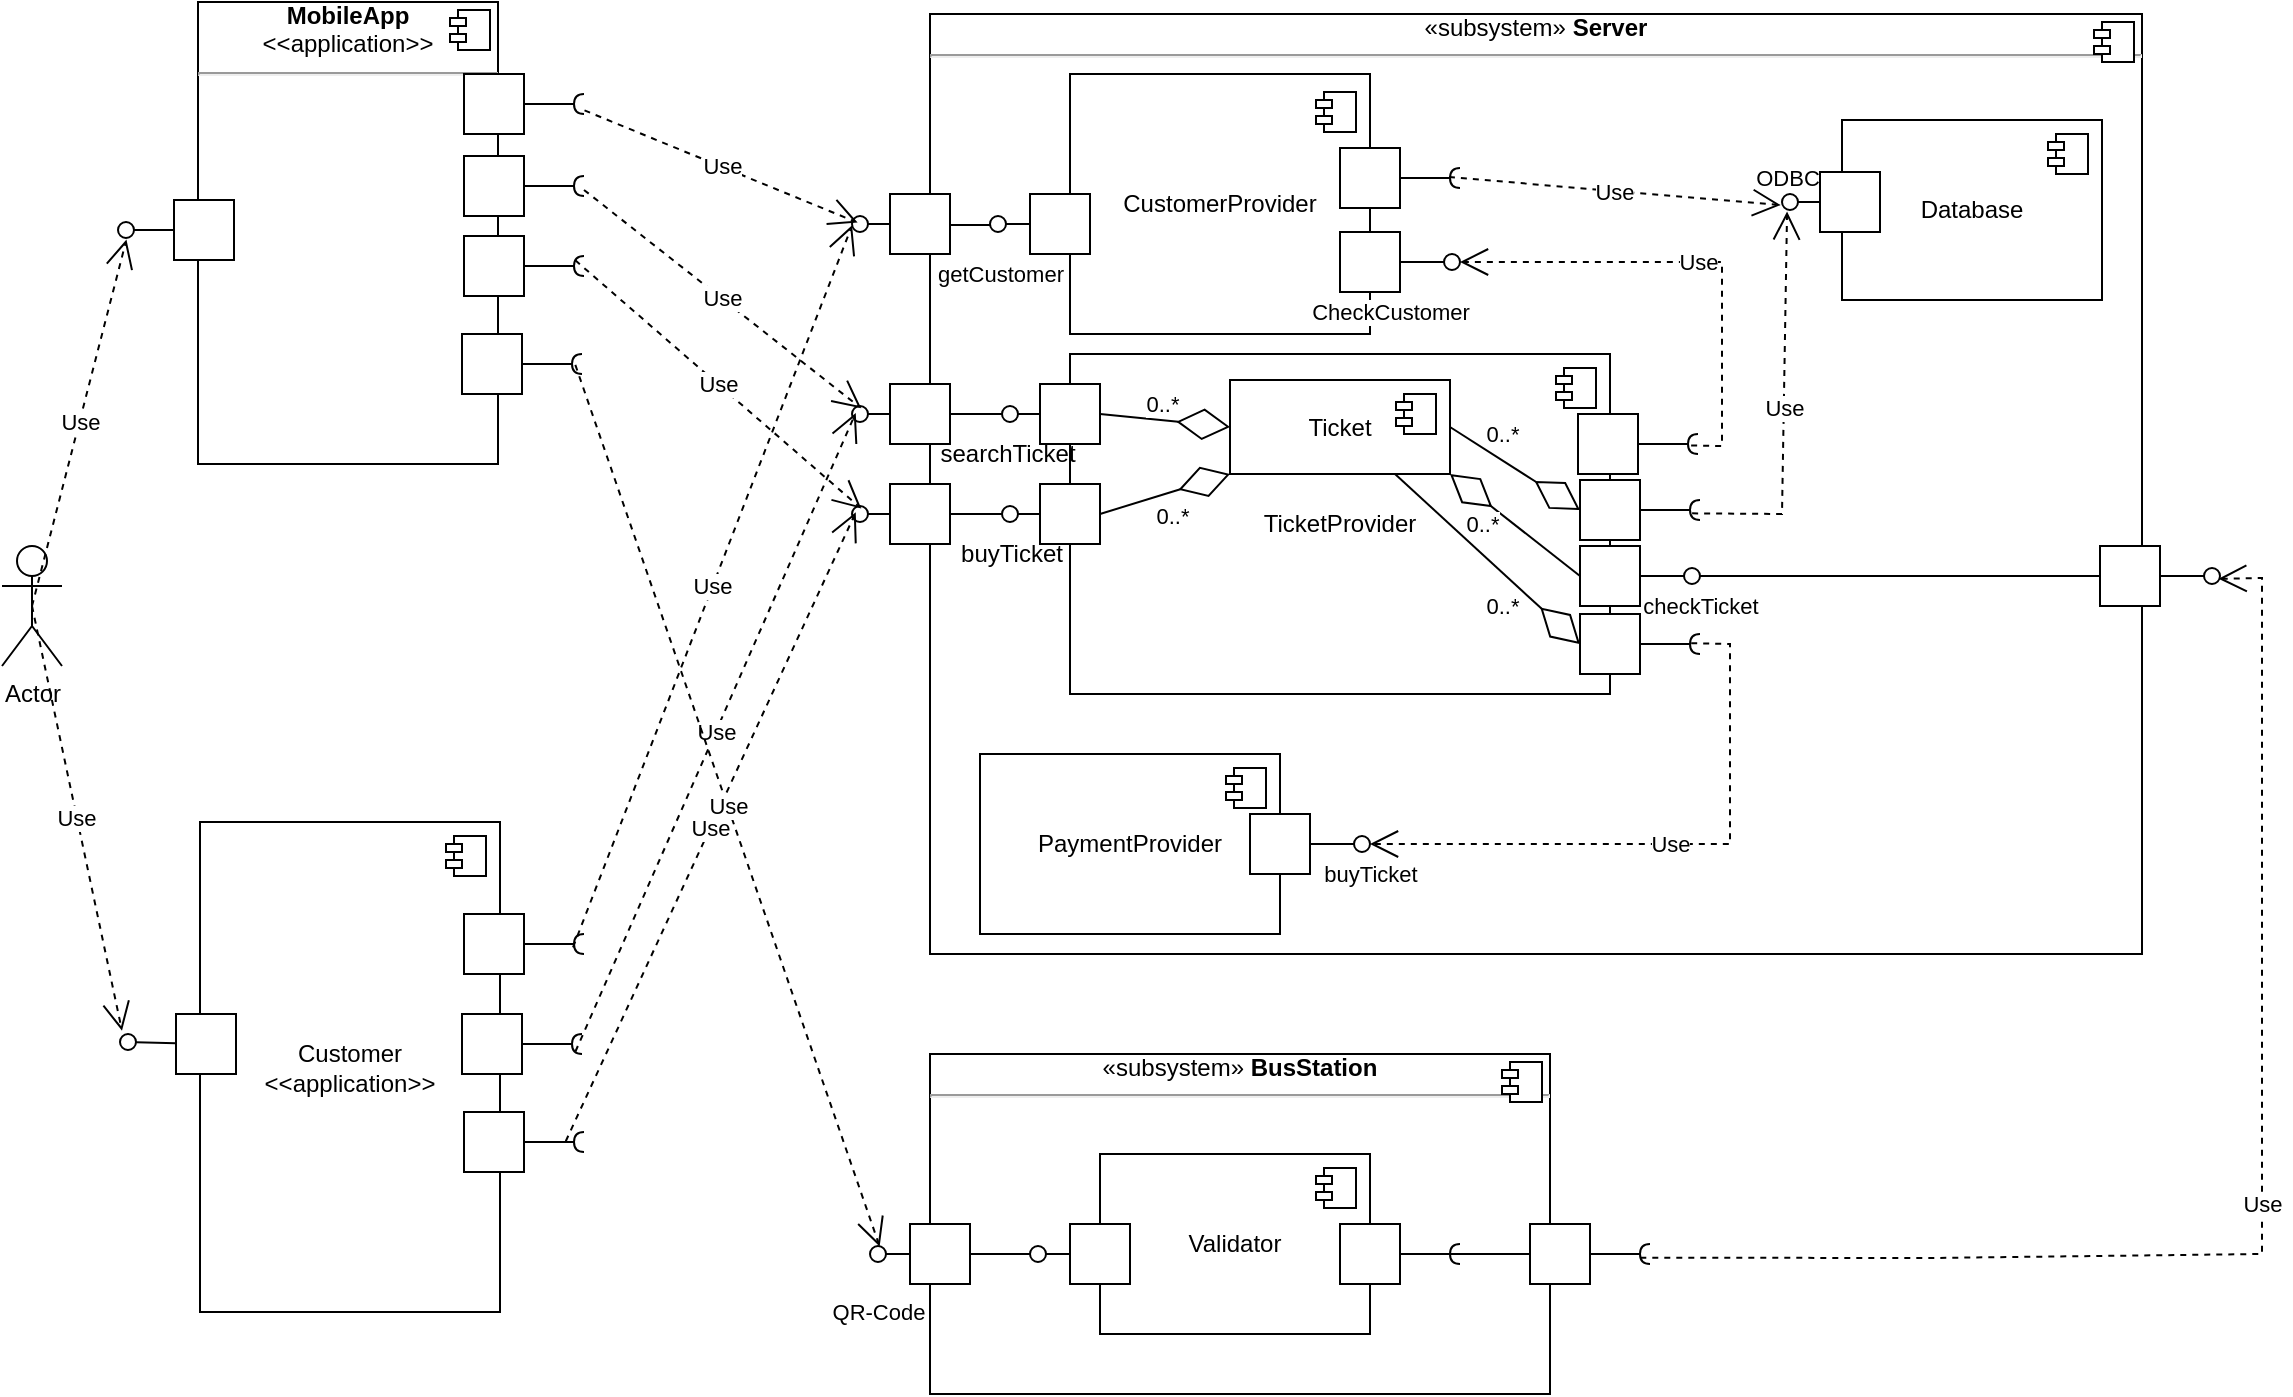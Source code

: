 <mxfile version="22.1.2" type="device">
  <diagram name="Страница — 1" id="W0GnPXuB-DNshvomtU0t">
    <mxGraphModel dx="1569" dy="775" grid="1" gridSize="10" guides="1" tooltips="1" connect="1" arrows="1" fold="1" page="1" pageScale="1" pageWidth="1169" pageHeight="1654" math="0" shadow="0">
      <root>
        <mxCell id="0" />
        <mxCell id="1" parent="0" />
        <mxCell id="O-G9n-qDXh0_fqaKKesa-18" value="&lt;div style=&quot;text-align: center;&quot;&gt;&lt;span style=&quot;background-color: initial;&quot;&gt;«subsystem»&amp;nbsp;&lt;/span&gt;&lt;b style=&quot;background-color: initial;&quot;&gt;BusStation&lt;/b&gt;&lt;/div&gt;&lt;hr style=&quot;text-align: center;&quot;&gt;&lt;p style=&quot;margin:0px;margin-left:8px;&quot;&gt;&lt;br&gt;&lt;/p&gt;" style="align=left;overflow=fill;html=1;dropTarget=0;whiteSpace=wrap;" vertex="1" parent="1">
          <mxGeometry x="484" y="570" width="310" height="170" as="geometry" />
        </mxCell>
        <mxCell id="O-G9n-qDXh0_fqaKKesa-19" value="" style="shape=component;jettyWidth=8;jettyHeight=4;" vertex="1" parent="O-G9n-qDXh0_fqaKKesa-18">
          <mxGeometry x="1" width="20" height="20" relative="1" as="geometry">
            <mxPoint x="-24" y="4" as="offset" />
          </mxGeometry>
        </mxCell>
        <mxCell id="O-G9n-qDXh0_fqaKKesa-15" value="&lt;div style=&quot;text-align: center;&quot;&gt;&lt;span style=&quot;background-color: initial;&quot;&gt;«subsystem»&amp;nbsp;&lt;/span&gt;&lt;b style=&quot;background-color: initial;&quot;&gt;Server&lt;/b&gt;&lt;/div&gt;&lt;hr style=&quot;text-align: center;&quot;&gt;&lt;p style=&quot;margin:0px;margin-left:8px;&quot;&gt;&lt;br&gt;&lt;/p&gt;" style="align=left;overflow=fill;html=1;dropTarget=0;whiteSpace=wrap;" vertex="1" parent="1">
          <mxGeometry x="484" y="50" width="606" height="470" as="geometry" />
        </mxCell>
        <mxCell id="O-G9n-qDXh0_fqaKKesa-16" value="" style="shape=component;jettyWidth=8;jettyHeight=4;" vertex="1" parent="O-G9n-qDXh0_fqaKKesa-15">
          <mxGeometry x="1" width="20" height="20" relative="1" as="geometry">
            <mxPoint x="-24" y="4" as="offset" />
          </mxGeometry>
        </mxCell>
        <mxCell id="O-G9n-qDXh0_fqaKKesa-20" value="&lt;div style=&quot;text-align: center;&quot;&gt;&lt;b style=&quot;background-color: initial;&quot;&gt;MobileApp&lt;/b&gt;&lt;br&gt;&lt;/div&gt;&lt;div style=&quot;text-align: center;&quot;&gt;&amp;lt;&amp;lt;application&amp;gt;&amp;gt;&lt;span style=&quot;background-color: initial;&quot;&gt;&lt;b&gt;&lt;br&gt;&lt;/b&gt;&lt;/span&gt;&lt;/div&gt;&lt;hr style=&quot;text-align: center;&quot;&gt;&lt;p style=&quot;margin:0px;margin-left:8px;&quot;&gt;&lt;br&gt;&lt;/p&gt;" style="align=left;overflow=fill;html=1;dropTarget=0;whiteSpace=wrap;" vertex="1" parent="1">
          <mxGeometry x="118" y="44" width="150" height="231" as="geometry" />
        </mxCell>
        <mxCell id="O-G9n-qDXh0_fqaKKesa-21" value="" style="shape=component;jettyWidth=8;jettyHeight=4;" vertex="1" parent="O-G9n-qDXh0_fqaKKesa-20">
          <mxGeometry x="1" width="20" height="20" relative="1" as="geometry">
            <mxPoint x="-24" y="4" as="offset" />
          </mxGeometry>
        </mxCell>
        <mxCell id="O-G9n-qDXh0_fqaKKesa-25" value="PaymentProvider" style="html=1;dropTarget=0;whiteSpace=wrap;" vertex="1" parent="1">
          <mxGeometry x="509" y="420" width="150" height="90" as="geometry" />
        </mxCell>
        <mxCell id="O-G9n-qDXh0_fqaKKesa-26" value="" style="shape=module;jettyWidth=8;jettyHeight=4;" vertex="1" parent="O-G9n-qDXh0_fqaKKesa-25">
          <mxGeometry x="1" width="20" height="20" relative="1" as="geometry">
            <mxPoint x="-27" y="7" as="offset" />
          </mxGeometry>
        </mxCell>
        <mxCell id="O-G9n-qDXh0_fqaKKesa-32" value="" style="ellipse;whiteSpace=wrap;html=1;align=center;aspect=fixed;fillColor=none;strokeColor=none;resizable=0;perimeter=centerPerimeter;rotatable=0;allowArrows=0;points=[];outlineConnect=1;" vertex="1" parent="1">
          <mxGeometry x="600" y="270" width="10" height="10" as="geometry" />
        </mxCell>
        <mxCell id="O-G9n-qDXh0_fqaKKesa-35" value="" style="ellipse;whiteSpace=wrap;html=1;align=center;aspect=fixed;fillColor=none;strokeColor=none;resizable=0;perimeter=centerPerimeter;rotatable=0;allowArrows=0;points=[];outlineConnect=1;" vertex="1" parent="1">
          <mxGeometry x="694" y="454" width="10" height="10" as="geometry" />
        </mxCell>
        <mxCell id="O-G9n-qDXh0_fqaKKesa-37" value="" style="ellipse;whiteSpace=wrap;html=1;align=center;aspect=fixed;fillColor=none;strokeColor=none;resizable=0;perimeter=centerPerimeter;rotatable=0;allowArrows=0;points=[];outlineConnect=1;" vertex="1" parent="1">
          <mxGeometry x="689" y="454" width="10" height="10" as="geometry" />
        </mxCell>
        <mxCell id="O-G9n-qDXh0_fqaKKesa-39" value="TicketProvider" style="html=1;dropTarget=0;whiteSpace=wrap;" vertex="1" parent="1">
          <mxGeometry x="554" y="220" width="270" height="170" as="geometry" />
        </mxCell>
        <mxCell id="O-G9n-qDXh0_fqaKKesa-40" value="" style="shape=module;jettyWidth=8;jettyHeight=4;" vertex="1" parent="O-G9n-qDXh0_fqaKKesa-39">
          <mxGeometry x="1" width="20" height="20" relative="1" as="geometry">
            <mxPoint x="-27" y="7" as="offset" />
          </mxGeometry>
        </mxCell>
        <mxCell id="O-G9n-qDXh0_fqaKKesa-55" value="CustomerProvider" style="html=1;dropTarget=0;whiteSpace=wrap;" vertex="1" parent="1">
          <mxGeometry x="554" y="80" width="150" height="130" as="geometry" />
        </mxCell>
        <mxCell id="O-G9n-qDXh0_fqaKKesa-56" value="" style="shape=module;jettyWidth=8;jettyHeight=4;" vertex="1" parent="O-G9n-qDXh0_fqaKKesa-55">
          <mxGeometry x="1" width="20" height="20" relative="1" as="geometry">
            <mxPoint x="-27" y="9" as="offset" />
          </mxGeometry>
        </mxCell>
        <mxCell id="O-G9n-qDXh0_fqaKKesa-57" style="edgeStyle=orthogonalEdgeStyle;rounded=0;orthogonalLoop=1;jettySize=auto;html=1;exitX=0.5;exitY=1;exitDx=0;exitDy=0;" edge="1" parent="1" source="O-G9n-qDXh0_fqaKKesa-25" target="O-G9n-qDXh0_fqaKKesa-25">
          <mxGeometry relative="1" as="geometry" />
        </mxCell>
        <mxCell id="O-G9n-qDXh0_fqaKKesa-67" value="" style="html=1;rounded=0;" vertex="1" parent="1">
          <mxGeometry x="644" y="450" width="30" height="30" as="geometry" />
        </mxCell>
        <mxCell id="O-G9n-qDXh0_fqaKKesa-68" value="" style="endArrow=none;html=1;rounded=0;align=center;verticalAlign=top;endFill=0;labelBackgroundColor=none;endSize=2;" edge="1" source="O-G9n-qDXh0_fqaKKesa-67" target="O-G9n-qDXh0_fqaKKesa-69" parent="1">
          <mxGeometry relative="1" as="geometry" />
        </mxCell>
        <mxCell id="O-G9n-qDXh0_fqaKKesa-74" value="buyTicket" style="edgeLabel;html=1;align=center;verticalAlign=middle;resizable=0;points=[];" vertex="1" connectable="0" parent="O-G9n-qDXh0_fqaKKesa-68">
          <mxGeometry x="0.061" y="4" relative="1" as="geometry">
            <mxPoint x="18" y="19" as="offset" />
          </mxGeometry>
        </mxCell>
        <mxCell id="O-G9n-qDXh0_fqaKKesa-69" value="" style="ellipse;html=1;fontSize=11;align=center;fillColor=none;points=[];aspect=fixed;resizable=0;verticalAlign=bottom;labelPosition=center;verticalLabelPosition=top;flipH=1;" vertex="1" parent="1">
          <mxGeometry x="696" y="461" width="8" height="8" as="geometry" />
        </mxCell>
        <mxCell id="O-G9n-qDXh0_fqaKKesa-82" value="Use" style="endArrow=open;endSize=12;dashed=1;html=1;rounded=0;exitX=0.881;exitY=0.463;exitDx=0;exitDy=0;exitPerimeter=0;" edge="1" parent="1" source="O-G9n-qDXh0_fqaKKesa-85" target="O-G9n-qDXh0_fqaKKesa-69">
          <mxGeometry width="160" relative="1" as="geometry">
            <mxPoint x="697.74" y="284.26" as="sourcePoint" />
            <mxPoint x="724" y="470" as="targetPoint" />
            <Array as="points">
              <mxPoint x="884" y="365" />
              <mxPoint x="884" y="465" />
              <mxPoint x="764" y="465" />
            </Array>
          </mxGeometry>
        </mxCell>
        <mxCell id="O-G9n-qDXh0_fqaKKesa-83" value="" style="html=1;rounded=0;" vertex="1" parent="1">
          <mxGeometry x="809" y="350" width="30" height="30" as="geometry" />
        </mxCell>
        <mxCell id="O-G9n-qDXh0_fqaKKesa-84" value="" style="endArrow=none;html=1;rounded=0;align=center;verticalAlign=top;endFill=0;labelBackgroundColor=none;endSize=2;" edge="1" source="O-G9n-qDXh0_fqaKKesa-83" target="O-G9n-qDXh0_fqaKKesa-85" parent="1">
          <mxGeometry relative="1" as="geometry" />
        </mxCell>
        <mxCell id="O-G9n-qDXh0_fqaKKesa-85" value="" style="shape=requiredInterface;html=1;fontSize=11;align=center;fillColor=none;points=[];aspect=fixed;resizable=0;verticalAlign=bottom;labelPosition=center;verticalLabelPosition=top;flipH=1;" vertex="1" parent="1">
          <mxGeometry x="864" y="360" width="5" height="10" as="geometry" />
        </mxCell>
        <mxCell id="O-G9n-qDXh0_fqaKKesa-86" value="" style="html=1;rounded=0;" vertex="1" parent="1">
          <mxGeometry x="809" y="316" width="30" height="30" as="geometry" />
        </mxCell>
        <mxCell id="O-G9n-qDXh0_fqaKKesa-87" value="" style="endArrow=none;html=1;rounded=0;align=center;verticalAlign=top;endFill=0;labelBackgroundColor=none;endSize=2;" edge="1" source="O-G9n-qDXh0_fqaKKesa-86" target="O-G9n-qDXh0_fqaKKesa-88" parent="1">
          <mxGeometry relative="1" as="geometry" />
        </mxCell>
        <mxCell id="O-G9n-qDXh0_fqaKKesa-99" value="checkTicket" style="edgeLabel;html=1;align=center;verticalAlign=middle;resizable=0;points=[];" vertex="1" connectable="0" parent="O-G9n-qDXh0_fqaKKesa-87">
          <mxGeometry x="-0.374" y="-5" relative="1" as="geometry">
            <mxPoint x="23" y="10" as="offset" />
          </mxGeometry>
        </mxCell>
        <mxCell id="O-G9n-qDXh0_fqaKKesa-98" style="edgeStyle=orthogonalEdgeStyle;rounded=0;orthogonalLoop=1;jettySize=auto;html=1;entryX=0;entryY=0.5;entryDx=0;entryDy=0;endArrow=none;endFill=0;" edge="1" parent="1" source="O-G9n-qDXh0_fqaKKesa-88" target="O-G9n-qDXh0_fqaKKesa-95">
          <mxGeometry relative="1" as="geometry" />
        </mxCell>
        <mxCell id="O-G9n-qDXh0_fqaKKesa-88" value="" style="ellipse;html=1;fontSize=11;align=center;fillColor=none;points=[];aspect=fixed;resizable=0;verticalAlign=bottom;labelPosition=center;verticalLabelPosition=top;flipH=1;" vertex="1" parent="1">
          <mxGeometry x="861" y="327" width="8" height="8" as="geometry" />
        </mxCell>
        <mxCell id="O-G9n-qDXh0_fqaKKesa-95" value="" style="html=1;rounded=0;" vertex="1" parent="1">
          <mxGeometry x="1069" y="316" width="30" height="30" as="geometry" />
        </mxCell>
        <mxCell id="O-G9n-qDXh0_fqaKKesa-96" value="" style="endArrow=none;html=1;rounded=0;align=center;verticalAlign=top;endFill=0;labelBackgroundColor=none;endSize=2;" edge="1" source="O-G9n-qDXh0_fqaKKesa-95" target="O-G9n-qDXh0_fqaKKesa-97" parent="1">
          <mxGeometry relative="1" as="geometry" />
        </mxCell>
        <mxCell id="O-G9n-qDXh0_fqaKKesa-97" value="" style="ellipse;html=1;fontSize=11;align=center;fillColor=none;points=[];aspect=fixed;resizable=0;verticalAlign=bottom;labelPosition=center;verticalLabelPosition=top;flipH=1;" vertex="1" parent="1">
          <mxGeometry x="1121" y="327" width="8" height="8" as="geometry" />
        </mxCell>
        <mxCell id="O-G9n-qDXh0_fqaKKesa-102" value="Validator" style="html=1;dropTarget=0;whiteSpace=wrap;" vertex="1" parent="1">
          <mxGeometry x="569" y="620" width="135" height="90" as="geometry" />
        </mxCell>
        <mxCell id="O-G9n-qDXh0_fqaKKesa-103" value="" style="shape=module;jettyWidth=8;jettyHeight=4;" vertex="1" parent="O-G9n-qDXh0_fqaKKesa-102">
          <mxGeometry x="1" width="20" height="20" relative="1" as="geometry">
            <mxPoint x="-27" y="7" as="offset" />
          </mxGeometry>
        </mxCell>
        <mxCell id="O-G9n-qDXh0_fqaKKesa-104" value="" style="html=1;rounded=0;" vertex="1" parent="1">
          <mxGeometry x="474" y="655" width="30" height="30" as="geometry" />
        </mxCell>
        <mxCell id="O-G9n-qDXh0_fqaKKesa-105" value="" style="endArrow=none;html=1;rounded=0;align=center;verticalAlign=top;endFill=0;labelBackgroundColor=none;endSize=2;exitX=0;exitY=0.5;exitDx=0;exitDy=0;" edge="1" source="O-G9n-qDXh0_fqaKKesa-104" target="O-G9n-qDXh0_fqaKKesa-106" parent="1">
          <mxGeometry relative="1" as="geometry">
            <mxPoint x="414" y="670" as="sourcePoint" />
            <Array as="points" />
          </mxGeometry>
        </mxCell>
        <mxCell id="O-G9n-qDXh0_fqaKKesa-256" value="QR-Code" style="edgeLabel;html=1;align=center;verticalAlign=middle;resizable=0;points=[];" vertex="1" connectable="0" parent="O-G9n-qDXh0_fqaKKesa-105">
          <mxGeometry x="0.152" y="1" relative="1" as="geometry">
            <mxPoint x="-9" y="28" as="offset" />
          </mxGeometry>
        </mxCell>
        <mxCell id="O-G9n-qDXh0_fqaKKesa-106" value="" style="ellipse;html=1;fontSize=11;align=center;fillColor=none;points=[];aspect=fixed;resizable=0;verticalAlign=bottom;labelPosition=center;verticalLabelPosition=top;flipH=1;" vertex="1" parent="1">
          <mxGeometry x="454" y="666" width="8" height="8" as="geometry" />
        </mxCell>
        <mxCell id="O-G9n-qDXh0_fqaKKesa-110" value="" style="html=1;rounded=0;" vertex="1" parent="1">
          <mxGeometry x="554" y="655" width="30" height="30" as="geometry" />
        </mxCell>
        <mxCell id="O-G9n-qDXh0_fqaKKesa-111" value="" style="endArrow=none;html=1;rounded=0;align=center;verticalAlign=top;endFill=0;labelBackgroundColor=none;endSize=2;exitX=0;exitY=0.5;exitDx=0;exitDy=0;" edge="1" source="O-G9n-qDXh0_fqaKKesa-110" target="O-G9n-qDXh0_fqaKKesa-112" parent="1">
          <mxGeometry relative="1" as="geometry">
            <mxPoint x="564" y="670" as="sourcePoint" />
          </mxGeometry>
        </mxCell>
        <mxCell id="O-G9n-qDXh0_fqaKKesa-113" style="edgeStyle=orthogonalEdgeStyle;rounded=0;orthogonalLoop=1;jettySize=auto;html=1;endArrow=none;endFill=0;" edge="1" parent="1" source="O-G9n-qDXh0_fqaKKesa-112" target="O-G9n-qDXh0_fqaKKesa-104">
          <mxGeometry relative="1" as="geometry" />
        </mxCell>
        <mxCell id="O-G9n-qDXh0_fqaKKesa-112" value="" style="ellipse;html=1;fontSize=11;align=center;fillColor=none;points=[];aspect=fixed;resizable=0;verticalAlign=bottom;labelPosition=center;verticalLabelPosition=top;flipH=1;" vertex="1" parent="1">
          <mxGeometry x="534" y="666" width="8" height="8" as="geometry" />
        </mxCell>
        <mxCell id="O-G9n-qDXh0_fqaKKesa-114" value="" style="html=1;rounded=0;" vertex="1" parent="1">
          <mxGeometry x="689" y="655" width="30" height="30" as="geometry" />
        </mxCell>
        <mxCell id="O-G9n-qDXh0_fqaKKesa-115" value="" style="endArrow=none;html=1;rounded=0;align=center;verticalAlign=top;endFill=0;labelBackgroundColor=none;endSize=2;" edge="1" source="O-G9n-qDXh0_fqaKKesa-114" target="O-G9n-qDXh0_fqaKKesa-116" parent="1">
          <mxGeometry relative="1" as="geometry" />
        </mxCell>
        <mxCell id="O-G9n-qDXh0_fqaKKesa-116" value="" style="shape=requiredInterface;html=1;fontSize=11;align=center;fillColor=none;points=[];aspect=fixed;resizable=0;verticalAlign=bottom;labelPosition=center;verticalLabelPosition=top;flipH=1;" vertex="1" parent="1">
          <mxGeometry x="744" y="665" width="5" height="10" as="geometry" />
        </mxCell>
        <mxCell id="O-G9n-qDXh0_fqaKKesa-117" value="" style="html=1;rounded=0;" vertex="1" parent="1">
          <mxGeometry x="784" y="655" width="30" height="30" as="geometry" />
        </mxCell>
        <mxCell id="O-G9n-qDXh0_fqaKKesa-118" value="" style="endArrow=none;html=1;rounded=0;align=center;verticalAlign=top;endFill=0;labelBackgroundColor=none;endSize=2;" edge="1" source="O-G9n-qDXh0_fqaKKesa-117" target="O-G9n-qDXh0_fqaKKesa-119" parent="1">
          <mxGeometry relative="1" as="geometry" />
        </mxCell>
        <mxCell id="O-G9n-qDXh0_fqaKKesa-119" value="" style="shape=requiredInterface;html=1;fontSize=11;align=center;fillColor=none;points=[];aspect=fixed;resizable=0;verticalAlign=bottom;labelPosition=center;verticalLabelPosition=top;flipH=1;" vertex="1" parent="1">
          <mxGeometry x="839" y="665" width="5" height="10" as="geometry" />
        </mxCell>
        <mxCell id="O-G9n-qDXh0_fqaKKesa-121" value="Use" style="endArrow=open;endSize=12;dashed=1;html=1;rounded=0;exitX=0.97;exitY=0.685;exitDx=0;exitDy=0;exitPerimeter=0;entryX=0.097;entryY=0.676;entryDx=0;entryDy=0;entryPerimeter=0;" edge="1" parent="1" source="O-G9n-qDXh0_fqaKKesa-119" target="O-G9n-qDXh0_fqaKKesa-97">
          <mxGeometry width="160" relative="1" as="geometry">
            <mxPoint x="824" y="590" as="sourcePoint" />
            <mxPoint x="984" y="590" as="targetPoint" />
            <Array as="points">
              <mxPoint x="984" y="672" />
              <mxPoint x="1150" y="670" />
              <mxPoint x="1150" y="530" />
              <mxPoint x="1150" y="332" />
            </Array>
          </mxGeometry>
        </mxCell>
        <mxCell id="O-G9n-qDXh0_fqaKKesa-122" style="edgeStyle=orthogonalEdgeStyle;rounded=0;orthogonalLoop=1;jettySize=auto;html=1;entryX=1;entryY=0.5;entryDx=0;entryDy=0;endArrow=none;endFill=0;" edge="1" parent="1" source="O-G9n-qDXh0_fqaKKesa-117" target="O-G9n-qDXh0_fqaKKesa-114">
          <mxGeometry relative="1" as="geometry" />
        </mxCell>
        <mxCell id="O-G9n-qDXh0_fqaKKesa-123" value="" style="html=1;rounded=0;" vertex="1" parent="1">
          <mxGeometry x="464" y="140" width="30" height="30" as="geometry" />
        </mxCell>
        <mxCell id="O-G9n-qDXh0_fqaKKesa-124" value="" style="endArrow=none;html=1;rounded=0;align=center;verticalAlign=top;endFill=0;labelBackgroundColor=none;endSize=2;exitX=0;exitY=0.5;exitDx=0;exitDy=0;" edge="1" source="O-G9n-qDXh0_fqaKKesa-139" target="O-G9n-qDXh0_fqaKKesa-125" parent="1">
          <mxGeometry relative="1" as="geometry">
            <mxPoint x="474" y="155" as="sourcePoint" />
          </mxGeometry>
        </mxCell>
        <mxCell id="O-G9n-qDXh0_fqaKKesa-125" value="" style="ellipse;html=1;fontSize=11;align=center;fillColor=none;points=[];aspect=fixed;resizable=0;verticalAlign=bottom;labelPosition=center;verticalLabelPosition=top;flipH=1;" vertex="1" parent="1">
          <mxGeometry x="445" y="151" width="8" height="8" as="geometry" />
        </mxCell>
        <mxCell id="O-G9n-qDXh0_fqaKKesa-129" style="edgeStyle=orthogonalEdgeStyle;rounded=0;orthogonalLoop=1;jettySize=auto;html=1;entryX=1;entryY=0.5;entryDx=0;entryDy=0;endArrow=none;endFill=0;exitX=0.979;exitY=0.56;exitDx=0;exitDy=0;exitPerimeter=0;" edge="1" parent="1" source="O-G9n-qDXh0_fqaKKesa-132" target="O-G9n-qDXh0_fqaKKesa-123">
          <mxGeometry relative="1" as="geometry">
            <mxPoint x="564" y="155" as="sourcePoint" />
          </mxGeometry>
        </mxCell>
        <mxCell id="O-G9n-qDXh0_fqaKKesa-130" value="" style="html=1;rounded=0;" vertex="1" parent="1">
          <mxGeometry x="534" y="140" width="30" height="30" as="geometry" />
        </mxCell>
        <mxCell id="O-G9n-qDXh0_fqaKKesa-131" value="" style="endArrow=none;html=1;rounded=0;align=center;verticalAlign=top;endFill=0;labelBackgroundColor=none;endSize=2;exitX=0;exitY=0.5;exitDx=0;exitDy=0;" edge="1" source="O-G9n-qDXh0_fqaKKesa-130" target="O-G9n-qDXh0_fqaKKesa-132" parent="1">
          <mxGeometry relative="1" as="geometry">
            <mxPoint x="544" y="155" as="sourcePoint" />
          </mxGeometry>
        </mxCell>
        <mxCell id="O-G9n-qDXh0_fqaKKesa-133" value="getCustomer" style="edgeLabel;html=1;align=center;verticalAlign=middle;resizable=0;points=[];" vertex="1" connectable="0" parent="O-G9n-qDXh0_fqaKKesa-131">
          <mxGeometry x="0.443" y="-1" relative="1" as="geometry">
            <mxPoint x="-7" y="26" as="offset" />
          </mxGeometry>
        </mxCell>
        <mxCell id="O-G9n-qDXh0_fqaKKesa-132" value="" style="ellipse;html=1;fontSize=11;align=center;fillColor=none;points=[];aspect=fixed;resizable=0;verticalAlign=bottom;labelPosition=center;verticalLabelPosition=top;flipH=1;" vertex="1" parent="1">
          <mxGeometry x="514" y="151" width="8" height="8" as="geometry" />
        </mxCell>
        <mxCell id="O-G9n-qDXh0_fqaKKesa-140" value="" style="endArrow=none;html=1;rounded=0;align=center;verticalAlign=top;endFill=0;labelBackgroundColor=none;endSize=2;exitX=0;exitY=0.5;exitDx=0;exitDy=0;" edge="1" parent="1" source="O-G9n-qDXh0_fqaKKesa-123" target="O-G9n-qDXh0_fqaKKesa-139">
          <mxGeometry relative="1" as="geometry">
            <mxPoint x="464" y="155" as="sourcePoint" />
            <mxPoint x="452" y="155" as="targetPoint" />
          </mxGeometry>
        </mxCell>
        <mxCell id="O-G9n-qDXh0_fqaKKesa-139" value="" style="ellipse;whiteSpace=wrap;html=1;align=center;aspect=fixed;fillColor=none;strokeColor=none;resizable=0;perimeter=centerPerimeter;rotatable=0;allowArrows=0;points=[];outlineConnect=1;" vertex="1" parent="1">
          <mxGeometry x="453" y="150" width="10" height="10" as="geometry" />
        </mxCell>
        <mxCell id="O-G9n-qDXh0_fqaKKesa-142" value="" style="html=1;rounded=0;" vertex="1" parent="1">
          <mxGeometry x="464" y="285" width="30" height="30" as="geometry" />
        </mxCell>
        <mxCell id="O-G9n-qDXh0_fqaKKesa-143" value="" style="endArrow=none;html=1;rounded=0;align=center;verticalAlign=top;endFill=0;labelBackgroundColor=none;endSize=2;exitX=0;exitY=0.5;exitDx=0;exitDy=0;" edge="1" source="O-G9n-qDXh0_fqaKKesa-146" target="O-G9n-qDXh0_fqaKKesa-144" parent="1">
          <mxGeometry relative="1" as="geometry">
            <mxPoint x="474" y="300" as="sourcePoint" />
          </mxGeometry>
        </mxCell>
        <mxCell id="O-G9n-qDXh0_fqaKKesa-144" value="" style="ellipse;html=1;fontSize=11;align=center;fillColor=none;points=[];aspect=fixed;resizable=0;verticalAlign=bottom;labelPosition=center;verticalLabelPosition=top;flipH=1;" vertex="1" parent="1">
          <mxGeometry x="445" y="296" width="8" height="8" as="geometry" />
        </mxCell>
        <mxCell id="O-G9n-qDXh0_fqaKKesa-145" value="" style="endArrow=none;html=1;rounded=0;align=center;verticalAlign=top;endFill=0;labelBackgroundColor=none;endSize=2;exitX=0;exitY=0.5;exitDx=0;exitDy=0;" edge="1" source="O-G9n-qDXh0_fqaKKesa-142" target="O-G9n-qDXh0_fqaKKesa-146" parent="1">
          <mxGeometry relative="1" as="geometry">
            <mxPoint x="464" y="300" as="sourcePoint" />
            <mxPoint x="452" y="300" as="targetPoint" />
          </mxGeometry>
        </mxCell>
        <mxCell id="O-G9n-qDXh0_fqaKKesa-146" value="" style="ellipse;whiteSpace=wrap;html=1;align=center;aspect=fixed;fillColor=none;strokeColor=none;resizable=0;perimeter=centerPerimeter;rotatable=0;allowArrows=0;points=[];outlineConnect=1;" vertex="1" parent="1">
          <mxGeometry x="453" y="295" width="10" height="10" as="geometry" />
        </mxCell>
        <mxCell id="O-G9n-qDXh0_fqaKKesa-147" value="" style="ellipse;whiteSpace=wrap;html=1;align=center;aspect=fixed;fillColor=none;strokeColor=none;resizable=0;perimeter=centerPerimeter;rotatable=0;allowArrows=0;points=[];outlineConnect=1;" vertex="1" parent="1">
          <mxGeometry x="600" y="220" width="10" height="10" as="geometry" />
        </mxCell>
        <mxCell id="O-G9n-qDXh0_fqaKKesa-148" value="" style="html=1;rounded=0;" vertex="1" parent="1">
          <mxGeometry x="464" y="235" width="30" height="30" as="geometry" />
        </mxCell>
        <mxCell id="O-G9n-qDXh0_fqaKKesa-149" value="" style="endArrow=none;html=1;rounded=0;align=center;verticalAlign=top;endFill=0;labelBackgroundColor=none;endSize=2;exitX=0;exitY=0.5;exitDx=0;exitDy=0;" edge="1" source="O-G9n-qDXh0_fqaKKesa-152" target="O-G9n-qDXh0_fqaKKesa-150" parent="1">
          <mxGeometry relative="1" as="geometry">
            <mxPoint x="474" y="250" as="sourcePoint" />
          </mxGeometry>
        </mxCell>
        <mxCell id="O-G9n-qDXh0_fqaKKesa-150" value="" style="ellipse;html=1;fontSize=11;align=center;fillColor=none;points=[];aspect=fixed;resizable=0;verticalAlign=bottom;labelPosition=center;verticalLabelPosition=top;flipH=1;" vertex="1" parent="1">
          <mxGeometry x="445" y="246" width="8" height="8" as="geometry" />
        </mxCell>
        <mxCell id="O-G9n-qDXh0_fqaKKesa-151" value="" style="endArrow=none;html=1;rounded=0;align=center;verticalAlign=top;endFill=0;labelBackgroundColor=none;endSize=2;exitX=0;exitY=0.5;exitDx=0;exitDy=0;" edge="1" source="O-G9n-qDXh0_fqaKKesa-148" target="O-G9n-qDXh0_fqaKKesa-152" parent="1">
          <mxGeometry relative="1" as="geometry">
            <mxPoint x="464" y="250" as="sourcePoint" />
            <mxPoint x="452" y="250" as="targetPoint" />
          </mxGeometry>
        </mxCell>
        <mxCell id="O-G9n-qDXh0_fqaKKesa-152" value="" style="ellipse;whiteSpace=wrap;html=1;align=center;aspect=fixed;fillColor=none;strokeColor=none;resizable=0;perimeter=centerPerimeter;rotatable=0;allowArrows=0;points=[];outlineConnect=1;" vertex="1" parent="1">
          <mxGeometry x="453" y="245" width="10" height="10" as="geometry" />
        </mxCell>
        <mxCell id="O-G9n-qDXh0_fqaKKesa-155" value="" style="html=1;rounded=0;" vertex="1" parent="1">
          <mxGeometry x="539" y="285" width="30" height="30" as="geometry" />
        </mxCell>
        <mxCell id="O-G9n-qDXh0_fqaKKesa-156" value="" style="endArrow=none;html=1;rounded=0;align=center;verticalAlign=top;endFill=0;labelBackgroundColor=none;endSize=2;exitX=0;exitY=0.5;exitDx=0;exitDy=0;" edge="1" source="O-G9n-qDXh0_fqaKKesa-155" target="O-G9n-qDXh0_fqaKKesa-157" parent="1">
          <mxGeometry relative="1" as="geometry">
            <mxPoint x="549" y="300" as="sourcePoint" />
          </mxGeometry>
        </mxCell>
        <mxCell id="O-G9n-qDXh0_fqaKKesa-166" style="edgeStyle=orthogonalEdgeStyle;rounded=0;orthogonalLoop=1;jettySize=auto;html=1;entryX=1;entryY=0.5;entryDx=0;entryDy=0;endArrow=none;endFill=0;" edge="1" parent="1" source="O-G9n-qDXh0_fqaKKesa-157" target="O-G9n-qDXh0_fqaKKesa-142">
          <mxGeometry relative="1" as="geometry" />
        </mxCell>
        <mxCell id="O-G9n-qDXh0_fqaKKesa-157" value="" style="ellipse;html=1;fontSize=11;align=center;fillColor=none;points=[];aspect=fixed;resizable=0;verticalAlign=bottom;labelPosition=center;verticalLabelPosition=top;flipH=1;" vertex="1" parent="1">
          <mxGeometry x="520" y="296" width="8" height="8" as="geometry" />
        </mxCell>
        <mxCell id="O-G9n-qDXh0_fqaKKesa-159" value="buyTicket" style="ellipse;whiteSpace=wrap;html=1;align=center;aspect=fixed;fillColor=none;strokeColor=none;resizable=0;perimeter=centerPerimeter;rotatable=0;allowArrows=0;points=[];outlineConnect=1;" vertex="1" parent="1">
          <mxGeometry x="520" y="315" width="10" height="10" as="geometry" />
        </mxCell>
        <mxCell id="O-G9n-qDXh0_fqaKKesa-160" value="" style="html=1;rounded=0;" vertex="1" parent="1">
          <mxGeometry x="539" y="235" width="30" height="30" as="geometry" />
        </mxCell>
        <mxCell id="O-G9n-qDXh0_fqaKKesa-161" value="" style="endArrow=none;html=1;rounded=0;align=center;verticalAlign=top;endFill=0;labelBackgroundColor=none;endSize=2;exitX=0;exitY=0.5;exitDx=0;exitDy=0;" edge="1" source="O-G9n-qDXh0_fqaKKesa-160" target="O-G9n-qDXh0_fqaKKesa-162" parent="1">
          <mxGeometry relative="1" as="geometry">
            <mxPoint x="534" y="250" as="sourcePoint" />
          </mxGeometry>
        </mxCell>
        <mxCell id="O-G9n-qDXh0_fqaKKesa-165" style="edgeStyle=orthogonalEdgeStyle;rounded=0;orthogonalLoop=1;jettySize=auto;html=1;entryX=1;entryY=0.5;entryDx=0;entryDy=0;endArrow=none;endFill=0;" edge="1" parent="1" source="O-G9n-qDXh0_fqaKKesa-162" target="O-G9n-qDXh0_fqaKKesa-148">
          <mxGeometry relative="1" as="geometry" />
        </mxCell>
        <mxCell id="O-G9n-qDXh0_fqaKKesa-162" value="" style="ellipse;html=1;fontSize=11;align=center;fillColor=none;points=[];aspect=fixed;resizable=0;verticalAlign=bottom;labelPosition=center;verticalLabelPosition=top;flipH=1;" vertex="1" parent="1">
          <mxGeometry x="520" y="246" width="8" height="8" as="geometry" />
        </mxCell>
        <mxCell id="O-G9n-qDXh0_fqaKKesa-164" value="searchTicket" style="ellipse;whiteSpace=wrap;html=1;align=center;aspect=fixed;fillColor=none;strokeColor=none;resizable=0;perimeter=centerPerimeter;rotatable=0;allowArrows=0;points=[];outlineConnect=1;" vertex="1" parent="1">
          <mxGeometry x="518" y="265" width="10" height="10" as="geometry" />
        </mxCell>
        <mxCell id="O-G9n-qDXh0_fqaKKesa-171" value="" style="html=1;rounded=0;" vertex="1" parent="1">
          <mxGeometry x="689" y="159" width="30" height="30" as="geometry" />
        </mxCell>
        <mxCell id="O-G9n-qDXh0_fqaKKesa-172" value="" style="endArrow=none;html=1;rounded=0;align=center;verticalAlign=top;endFill=0;labelBackgroundColor=none;endSize=2;" edge="1" source="O-G9n-qDXh0_fqaKKesa-171" target="O-G9n-qDXh0_fqaKKesa-173" parent="1">
          <mxGeometry relative="1" as="geometry" />
        </mxCell>
        <mxCell id="O-G9n-qDXh0_fqaKKesa-178" value="CheckCustomer" style="edgeLabel;html=1;align=center;verticalAlign=middle;resizable=0;points=[];" vertex="1" connectable="0" parent="O-G9n-qDXh0_fqaKKesa-172">
          <mxGeometry x="-0.04" y="-1" relative="1" as="geometry">
            <mxPoint x="-16" y="24" as="offset" />
          </mxGeometry>
        </mxCell>
        <mxCell id="O-G9n-qDXh0_fqaKKesa-173" value="" style="ellipse;html=1;fontSize=11;align=center;fillColor=none;points=[];aspect=fixed;resizable=0;verticalAlign=bottom;labelPosition=center;verticalLabelPosition=top;flipH=1;" vertex="1" parent="1">
          <mxGeometry x="741" y="170" width="8" height="8" as="geometry" />
        </mxCell>
        <mxCell id="O-G9n-qDXh0_fqaKKesa-174" value="" style="html=1;rounded=0;" vertex="1" parent="1">
          <mxGeometry x="808" y="250" width="30" height="30" as="geometry" />
        </mxCell>
        <mxCell id="O-G9n-qDXh0_fqaKKesa-175" value="" style="endArrow=none;html=1;rounded=0;align=center;verticalAlign=top;endFill=0;labelBackgroundColor=none;endSize=2;" edge="1" source="O-G9n-qDXh0_fqaKKesa-174" target="O-G9n-qDXh0_fqaKKesa-176" parent="1">
          <mxGeometry relative="1" as="geometry" />
        </mxCell>
        <mxCell id="O-G9n-qDXh0_fqaKKesa-176" value="" style="shape=requiredInterface;html=1;fontSize=11;align=center;fillColor=none;points=[];aspect=fixed;resizable=0;verticalAlign=bottom;labelPosition=center;verticalLabelPosition=top;flipH=1;" vertex="1" parent="1">
          <mxGeometry x="863" y="260" width="5" height="10" as="geometry" />
        </mxCell>
        <mxCell id="O-G9n-qDXh0_fqaKKesa-179" value="Use" style="endArrow=open;endSize=12;dashed=1;html=1;rounded=0;exitX=0.686;exitY=0.572;exitDx=0;exitDy=0;exitPerimeter=0;" edge="1" parent="1" source="O-G9n-qDXh0_fqaKKesa-176" target="O-G9n-qDXh0_fqaKKesa-173">
          <mxGeometry width="160" relative="1" as="geometry">
            <mxPoint x="749.0" y="277.28" as="sourcePoint" />
            <mxPoint x="787.024" y="159.998" as="targetPoint" />
            <Array as="points">
              <mxPoint x="880" y="266" />
              <mxPoint x="880" y="174" />
            </Array>
          </mxGeometry>
        </mxCell>
        <mxCell id="O-G9n-qDXh0_fqaKKesa-181" value="Customer&lt;br&gt;&amp;lt;&amp;lt;application&amp;gt;&amp;gt;" style="html=1;dropTarget=0;whiteSpace=wrap;" vertex="1" parent="1">
          <mxGeometry x="119" y="454" width="150" height="245" as="geometry" />
        </mxCell>
        <mxCell id="O-G9n-qDXh0_fqaKKesa-182" value="" style="shape=module;jettyWidth=8;jettyHeight=4;" vertex="1" parent="O-G9n-qDXh0_fqaKKesa-181">
          <mxGeometry x="1" width="20" height="20" relative="1" as="geometry">
            <mxPoint x="-27" y="7" as="offset" />
          </mxGeometry>
        </mxCell>
        <mxCell id="O-G9n-qDXh0_fqaKKesa-184" value="" style="html=1;rounded=0;" vertex="1" parent="1">
          <mxGeometry x="251" y="500" width="30" height="30" as="geometry" />
        </mxCell>
        <mxCell id="O-G9n-qDXh0_fqaKKesa-185" value="" style="endArrow=none;html=1;rounded=0;align=center;verticalAlign=top;endFill=0;labelBackgroundColor=none;endSize=2;" edge="1" source="O-G9n-qDXh0_fqaKKesa-184" target="O-G9n-qDXh0_fqaKKesa-186" parent="1">
          <mxGeometry relative="1" as="geometry" />
        </mxCell>
        <mxCell id="O-G9n-qDXh0_fqaKKesa-186" value="" style="shape=requiredInterface;html=1;fontSize=11;align=center;fillColor=none;points=[];aspect=fixed;resizable=0;verticalAlign=bottom;labelPosition=center;verticalLabelPosition=top;flipH=1;" vertex="1" parent="1">
          <mxGeometry x="306" y="510" width="5" height="10" as="geometry" />
        </mxCell>
        <mxCell id="O-G9n-qDXh0_fqaKKesa-187" value="" style="html=1;rounded=0;" vertex="1" parent="1">
          <mxGeometry x="250" y="550" width="30" height="30" as="geometry" />
        </mxCell>
        <mxCell id="O-G9n-qDXh0_fqaKKesa-188" value="" style="endArrow=none;html=1;rounded=0;align=center;verticalAlign=top;endFill=0;labelBackgroundColor=none;endSize=2;" edge="1" source="O-G9n-qDXh0_fqaKKesa-187" target="O-G9n-qDXh0_fqaKKesa-189" parent="1">
          <mxGeometry relative="1" as="geometry" />
        </mxCell>
        <mxCell id="O-G9n-qDXh0_fqaKKesa-189" value="" style="shape=requiredInterface;html=1;fontSize=11;align=center;fillColor=none;points=[];aspect=fixed;resizable=0;verticalAlign=bottom;labelPosition=center;verticalLabelPosition=top;flipH=1;" vertex="1" parent="1">
          <mxGeometry x="305" y="560" width="5" height="10" as="geometry" />
        </mxCell>
        <mxCell id="O-G9n-qDXh0_fqaKKesa-190" value="" style="html=1;rounded=0;" vertex="1" parent="1">
          <mxGeometry x="251" y="599" width="30" height="30" as="geometry" />
        </mxCell>
        <mxCell id="O-G9n-qDXh0_fqaKKesa-191" value="" style="endArrow=none;html=1;rounded=0;align=center;verticalAlign=top;endFill=0;labelBackgroundColor=none;endSize=2;" edge="1" source="O-G9n-qDXh0_fqaKKesa-190" target="O-G9n-qDXh0_fqaKKesa-192" parent="1">
          <mxGeometry relative="1" as="geometry" />
        </mxCell>
        <mxCell id="O-G9n-qDXh0_fqaKKesa-192" value="" style="shape=requiredInterface;html=1;fontSize=11;align=center;fillColor=none;points=[];aspect=fixed;resizable=0;verticalAlign=bottom;labelPosition=center;verticalLabelPosition=top;flipH=1;" vertex="1" parent="1">
          <mxGeometry x="306" y="609" width="5" height="10" as="geometry" />
        </mxCell>
        <mxCell id="O-G9n-qDXh0_fqaKKesa-196" value="Use" style="endArrow=open;endSize=12;dashed=1;html=1;rounded=0;exitX=1.097;exitY=0.664;exitDx=0;exitDy=0;exitPerimeter=0;entryX=0.994;entryY=0.585;entryDx=0;entryDy=0;entryPerimeter=0;" edge="1" parent="1" source="O-G9n-qDXh0_fqaKKesa-186" target="O-G9n-qDXh0_fqaKKesa-125">
          <mxGeometry width="160" relative="1" as="geometry">
            <mxPoint x="380" y="130" as="sourcePoint" />
            <mxPoint x="650" y="155" as="targetPoint" />
          </mxGeometry>
        </mxCell>
        <mxCell id="O-G9n-qDXh0_fqaKKesa-197" value="Use" style="endArrow=open;endSize=12;dashed=1;html=1;rounded=0;exitX=0.655;exitY=0.876;exitDx=0;exitDy=0;exitPerimeter=0;entryX=0.765;entryY=0.432;entryDx=0;entryDy=0;entryPerimeter=0;" edge="1" parent="1" source="O-G9n-qDXh0_fqaKKesa-189" target="O-G9n-qDXh0_fqaKKesa-150">
          <mxGeometry width="160" relative="1" as="geometry">
            <mxPoint x="400" y="270" as="sourcePoint" />
            <mxPoint x="560" y="270" as="targetPoint" />
          </mxGeometry>
        </mxCell>
        <mxCell id="O-G9n-qDXh0_fqaKKesa-198" value="Use" style="endArrow=open;endSize=12;dashed=1;html=1;rounded=0;exitX=1.824;exitY=0.461;exitDx=0;exitDy=0;exitPerimeter=0;entryX=0.765;entryY=0.394;entryDx=0;entryDy=0;entryPerimeter=0;" edge="1" parent="1" source="O-G9n-qDXh0_fqaKKesa-192" target="O-G9n-qDXh0_fqaKKesa-144">
          <mxGeometry width="160" relative="1" as="geometry">
            <mxPoint x="360" y="290" as="sourcePoint" />
            <mxPoint x="520" y="290" as="targetPoint" />
          </mxGeometry>
        </mxCell>
        <mxCell id="O-G9n-qDXh0_fqaKKesa-207" value="Database" style="html=1;dropTarget=0;whiteSpace=wrap;" vertex="1" parent="1">
          <mxGeometry x="940" y="103" width="130" height="90" as="geometry" />
        </mxCell>
        <mxCell id="O-G9n-qDXh0_fqaKKesa-208" value="" style="shape=module;jettyWidth=8;jettyHeight=4;" vertex="1" parent="O-G9n-qDXh0_fqaKKesa-207">
          <mxGeometry x="1" width="20" height="20" relative="1" as="geometry">
            <mxPoint x="-27" y="7" as="offset" />
          </mxGeometry>
        </mxCell>
        <mxCell id="O-G9n-qDXh0_fqaKKesa-209" value="" style="html=1;rounded=0;" vertex="1" parent="1">
          <mxGeometry x="929" y="129" width="30" height="30" as="geometry" />
        </mxCell>
        <mxCell id="O-G9n-qDXh0_fqaKKesa-210" value="" style="endArrow=none;html=1;rounded=0;align=center;verticalAlign=top;endFill=0;labelBackgroundColor=none;endSize=2;exitX=0;exitY=0.5;exitDx=0;exitDy=0;" edge="1" source="O-G9n-qDXh0_fqaKKesa-209" target="O-G9n-qDXh0_fqaKKesa-211" parent="1">
          <mxGeometry relative="1" as="geometry">
            <mxPoint x="939" y="144" as="sourcePoint" />
          </mxGeometry>
        </mxCell>
        <mxCell id="O-G9n-qDXh0_fqaKKesa-211" value="" style="ellipse;html=1;fontSize=11;align=center;fillColor=none;points=[];aspect=fixed;resizable=0;verticalAlign=bottom;labelPosition=center;verticalLabelPosition=top;flipH=1;" vertex="1" parent="1">
          <mxGeometry x="910" y="140" width="8" height="8" as="geometry" />
        </mxCell>
        <mxCell id="O-G9n-qDXh0_fqaKKesa-213" value="&lt;font style=&quot;font-size: 11px;&quot;&gt;ODBC&lt;/font&gt;" style="ellipse;whiteSpace=wrap;html=1;align=center;aspect=fixed;fillColor=none;strokeColor=none;resizable=0;perimeter=centerPerimeter;rotatable=0;allowArrows=0;points=[];outlineConnect=1;" vertex="1" parent="1">
          <mxGeometry x="908" y="127" width="10" height="10" as="geometry" />
        </mxCell>
        <mxCell id="O-G9n-qDXh0_fqaKKesa-214" value="" style="html=1;rounded=0;" vertex="1" parent="1">
          <mxGeometry x="689" y="117" width="30" height="30" as="geometry" />
        </mxCell>
        <mxCell id="O-G9n-qDXh0_fqaKKesa-215" value="" style="endArrow=none;html=1;rounded=0;align=center;verticalAlign=top;endFill=0;labelBackgroundColor=none;endSize=2;" edge="1" source="O-G9n-qDXh0_fqaKKesa-214" target="O-G9n-qDXh0_fqaKKesa-216" parent="1">
          <mxGeometry relative="1" as="geometry" />
        </mxCell>
        <mxCell id="O-G9n-qDXh0_fqaKKesa-216" value="" style="shape=requiredInterface;html=1;fontSize=11;align=center;fillColor=none;points=[];aspect=fixed;resizable=0;verticalAlign=bottom;labelPosition=center;verticalLabelPosition=top;flipH=1;" vertex="1" parent="1">
          <mxGeometry x="744" y="127" width="5" height="10" as="geometry" />
        </mxCell>
        <mxCell id="O-G9n-qDXh0_fqaKKesa-217" value="Use" style="endArrow=open;endSize=12;dashed=1;html=1;rounded=0;exitX=1.107;exitY=0.453;exitDx=0;exitDy=0;exitPerimeter=0;entryX=1.083;entryY=0.692;entryDx=0;entryDy=0;entryPerimeter=0;" edge="1" parent="1" source="O-G9n-qDXh0_fqaKKesa-216" target="O-G9n-qDXh0_fqaKKesa-211">
          <mxGeometry width="160" relative="1" as="geometry">
            <mxPoint x="760" y="120" as="sourcePoint" />
            <mxPoint x="920" y="120" as="targetPoint" />
          </mxGeometry>
        </mxCell>
        <mxCell id="O-G9n-qDXh0_fqaKKesa-218" value="" style="html=1;rounded=0;" vertex="1" parent="1">
          <mxGeometry x="809" y="283" width="30" height="30" as="geometry" />
        </mxCell>
        <mxCell id="O-G9n-qDXh0_fqaKKesa-219" value="" style="endArrow=none;html=1;rounded=0;align=center;verticalAlign=top;endFill=0;labelBackgroundColor=none;endSize=2;" edge="1" source="O-G9n-qDXh0_fqaKKesa-218" target="O-G9n-qDXh0_fqaKKesa-220" parent="1">
          <mxGeometry relative="1" as="geometry" />
        </mxCell>
        <mxCell id="O-G9n-qDXh0_fqaKKesa-220" value="" style="shape=requiredInterface;html=1;fontSize=11;align=center;fillColor=none;points=[];aspect=fixed;resizable=0;verticalAlign=bottom;labelPosition=center;verticalLabelPosition=top;flipH=1;" vertex="1" parent="1">
          <mxGeometry x="864" y="293" width="5" height="10" as="geometry" />
        </mxCell>
        <mxCell id="O-G9n-qDXh0_fqaKKesa-221" value="Use" style="endArrow=open;endSize=12;dashed=1;html=1;rounded=0;exitX=0.787;exitY=0.667;exitDx=0;exitDy=0;exitPerimeter=0;entryX=0.683;entryY=1.092;entryDx=0;entryDy=0;entryPerimeter=0;" edge="1" parent="1" source="O-G9n-qDXh0_fqaKKesa-220" target="O-G9n-qDXh0_fqaKKesa-211">
          <mxGeometry width="160" relative="1" as="geometry">
            <mxPoint x="890" y="300" as="sourcePoint" />
            <mxPoint x="1050" y="300" as="targetPoint" />
            <Array as="points">
              <mxPoint x="910" y="300" />
            </Array>
          </mxGeometry>
        </mxCell>
        <mxCell id="O-G9n-qDXh0_fqaKKesa-222" value="Actor" style="shape=umlActor;verticalLabelPosition=bottom;verticalAlign=top;html=1;" vertex="1" parent="1">
          <mxGeometry x="20" y="316" width="30" height="60" as="geometry" />
        </mxCell>
        <mxCell id="O-G9n-qDXh0_fqaKKesa-227" value="" style="html=1;rounded=0;" vertex="1" parent="1">
          <mxGeometry x="107" y="550" width="30" height="30" as="geometry" />
        </mxCell>
        <mxCell id="O-G9n-qDXh0_fqaKKesa-228" value="" style="endArrow=none;html=1;rounded=0;align=center;verticalAlign=top;endFill=0;labelBackgroundColor=none;endSize=2;" edge="1" source="O-G9n-qDXh0_fqaKKesa-227" target="O-G9n-qDXh0_fqaKKesa-229" parent="1">
          <mxGeometry relative="1" as="geometry" />
        </mxCell>
        <mxCell id="O-G9n-qDXh0_fqaKKesa-229" value="" style="ellipse;html=1;fontSize=11;align=center;fillColor=none;points=[];aspect=fixed;resizable=0;verticalAlign=bottom;labelPosition=center;verticalLabelPosition=top;flipH=1;" vertex="1" parent="1">
          <mxGeometry x="79" y="560" width="8" height="8" as="geometry" />
        </mxCell>
        <mxCell id="O-G9n-qDXh0_fqaKKesa-231" value="" style="html=1;rounded=0;" vertex="1" parent="1">
          <mxGeometry x="106" y="143" width="30" height="30" as="geometry" />
        </mxCell>
        <mxCell id="O-G9n-qDXh0_fqaKKesa-232" value="" style="endArrow=none;html=1;rounded=0;align=center;verticalAlign=top;endFill=0;labelBackgroundColor=none;endSize=2;" edge="1" source="O-G9n-qDXh0_fqaKKesa-231" target="O-G9n-qDXh0_fqaKKesa-233" parent="1">
          <mxGeometry relative="1" as="geometry" />
        </mxCell>
        <mxCell id="O-G9n-qDXh0_fqaKKesa-233" value="" style="ellipse;html=1;fontSize=11;align=center;fillColor=none;points=[];aspect=fixed;resizable=0;verticalAlign=bottom;labelPosition=center;verticalLabelPosition=top;flipH=1;" vertex="1" parent="1">
          <mxGeometry x="78" y="154" width="8" height="8" as="geometry" />
        </mxCell>
        <mxCell id="O-G9n-qDXh0_fqaKKesa-234" value="Use" style="endArrow=open;endSize=12;dashed=1;html=1;rounded=0;exitX=0.5;exitY=0.5;exitDx=0;exitDy=0;exitPerimeter=0;entryX=0.875;entryY=-0.208;entryDx=0;entryDy=0;entryPerimeter=0;" edge="1" parent="1" source="O-G9n-qDXh0_fqaKKesa-222" target="O-G9n-qDXh0_fqaKKesa-229">
          <mxGeometry width="160" relative="1" as="geometry">
            <mxPoint x="90" y="350" as="sourcePoint" />
            <mxPoint x="250" y="350" as="targetPoint" />
          </mxGeometry>
        </mxCell>
        <mxCell id="O-G9n-qDXh0_fqaKKesa-235" value="Use" style="endArrow=open;endSize=12;dashed=1;html=1;rounded=0;exitX=0.5;exitY=0.5;exitDx=0;exitDy=0;exitPerimeter=0;entryX=0.472;entryY=1.097;entryDx=0;entryDy=0;entryPerimeter=0;" edge="1" parent="1" source="O-G9n-qDXh0_fqaKKesa-222" target="O-G9n-qDXh0_fqaKKesa-233">
          <mxGeometry width="160" relative="1" as="geometry">
            <mxPoint x="90" y="320" as="sourcePoint" />
            <mxPoint x="250" y="320" as="targetPoint" />
          </mxGeometry>
        </mxCell>
        <mxCell id="O-G9n-qDXh0_fqaKKesa-236" value="" style="html=1;rounded=0;" vertex="1" parent="1">
          <mxGeometry x="251" y="80" width="30" height="30" as="geometry" />
        </mxCell>
        <mxCell id="O-G9n-qDXh0_fqaKKesa-237" value="" style="endArrow=none;html=1;rounded=0;align=center;verticalAlign=top;endFill=0;labelBackgroundColor=none;endSize=2;" edge="1" source="O-G9n-qDXh0_fqaKKesa-236" target="O-G9n-qDXh0_fqaKKesa-238" parent="1">
          <mxGeometry relative="1" as="geometry" />
        </mxCell>
        <mxCell id="O-G9n-qDXh0_fqaKKesa-238" value="" style="shape=requiredInterface;html=1;fontSize=11;align=center;fillColor=none;points=[];aspect=fixed;resizable=0;verticalAlign=bottom;labelPosition=center;verticalLabelPosition=top;flipH=1;" vertex="1" parent="1">
          <mxGeometry x="306" y="90" width="5" height="10" as="geometry" />
        </mxCell>
        <mxCell id="O-G9n-qDXh0_fqaKKesa-239" value="" style="html=1;rounded=0;" vertex="1" parent="1">
          <mxGeometry x="251" y="121" width="30" height="30" as="geometry" />
        </mxCell>
        <mxCell id="O-G9n-qDXh0_fqaKKesa-240" value="" style="endArrow=none;html=1;rounded=0;align=center;verticalAlign=top;endFill=0;labelBackgroundColor=none;endSize=2;" edge="1" source="O-G9n-qDXh0_fqaKKesa-239" target="O-G9n-qDXh0_fqaKKesa-241" parent="1">
          <mxGeometry relative="1" as="geometry" />
        </mxCell>
        <mxCell id="O-G9n-qDXh0_fqaKKesa-241" value="" style="shape=requiredInterface;html=1;fontSize=11;align=center;fillColor=none;points=[];aspect=fixed;resizable=0;verticalAlign=bottom;labelPosition=center;verticalLabelPosition=top;flipH=1;" vertex="1" parent="1">
          <mxGeometry x="306" y="131" width="5" height="10" as="geometry" />
        </mxCell>
        <mxCell id="O-G9n-qDXh0_fqaKKesa-242" value="" style="html=1;rounded=0;" vertex="1" parent="1">
          <mxGeometry x="251" y="161" width="30" height="30" as="geometry" />
        </mxCell>
        <mxCell id="O-G9n-qDXh0_fqaKKesa-243" value="" style="endArrow=none;html=1;rounded=0;align=center;verticalAlign=top;endFill=0;labelBackgroundColor=none;endSize=2;" edge="1" source="O-G9n-qDXh0_fqaKKesa-242" target="O-G9n-qDXh0_fqaKKesa-244" parent="1">
          <mxGeometry relative="1" as="geometry" />
        </mxCell>
        <mxCell id="O-G9n-qDXh0_fqaKKesa-244" value="" style="shape=requiredInterface;html=1;fontSize=11;align=center;fillColor=none;points=[];aspect=fixed;resizable=0;verticalAlign=bottom;labelPosition=center;verticalLabelPosition=top;flipH=1;" vertex="1" parent="1">
          <mxGeometry x="306" y="171" width="5" height="10" as="geometry" />
        </mxCell>
        <mxCell id="O-G9n-qDXh0_fqaKKesa-245" value="" style="html=1;rounded=0;" vertex="1" parent="1">
          <mxGeometry x="250" y="210" width="30" height="30" as="geometry" />
        </mxCell>
        <mxCell id="O-G9n-qDXh0_fqaKKesa-246" value="" style="endArrow=none;html=1;rounded=0;align=center;verticalAlign=top;endFill=0;labelBackgroundColor=none;endSize=2;" edge="1" source="O-G9n-qDXh0_fqaKKesa-245" target="O-G9n-qDXh0_fqaKKesa-247" parent="1">
          <mxGeometry relative="1" as="geometry" />
        </mxCell>
        <mxCell id="O-G9n-qDXh0_fqaKKesa-247" value="" style="shape=requiredInterface;html=1;fontSize=11;align=center;fillColor=none;points=[];aspect=fixed;resizable=0;verticalAlign=bottom;labelPosition=center;verticalLabelPosition=top;flipH=1;" vertex="1" parent="1">
          <mxGeometry x="305" y="220" width="5" height="10" as="geometry" />
        </mxCell>
        <mxCell id="O-G9n-qDXh0_fqaKKesa-251" value="Use" style="endArrow=open;endSize=12;dashed=1;html=1;rounded=0;exitX=-0.051;exitY=0.821;exitDx=0;exitDy=0;exitPerimeter=0;entryX=0.649;entryY=0.412;entryDx=0;entryDy=0;entryPerimeter=0;" edge="1" parent="1" source="O-G9n-qDXh0_fqaKKesa-238" target="O-G9n-qDXh0_fqaKKesa-125">
          <mxGeometry width="160" relative="1" as="geometry">
            <mxPoint x="160" y="360" as="sourcePoint" />
            <mxPoint x="430" y="140" as="targetPoint" />
          </mxGeometry>
        </mxCell>
        <mxCell id="O-G9n-qDXh0_fqaKKesa-252" value="Use" style="endArrow=open;endSize=12;dashed=1;html=1;rounded=0;entryX=0.42;entryY=0.147;entryDx=0;entryDy=0;entryPerimeter=0;" edge="1" parent="1" source="O-G9n-qDXh0_fqaKKesa-241" target="O-G9n-qDXh0_fqaKKesa-150">
          <mxGeometry width="160" relative="1" as="geometry">
            <mxPoint x="300" y="150" as="sourcePoint" />
            <mxPoint x="460" y="150" as="targetPoint" />
          </mxGeometry>
        </mxCell>
        <mxCell id="O-G9n-qDXh0_fqaKKesa-253" value="Use" style="endArrow=open;endSize=12;dashed=1;html=1;rounded=0;exitX=0.869;exitY=0.215;exitDx=0;exitDy=0;exitPerimeter=0;entryX=0.42;entryY=0.161;entryDx=0;entryDy=0;entryPerimeter=0;" edge="1" parent="1" source="O-G9n-qDXh0_fqaKKesa-244" target="O-G9n-qDXh0_fqaKKesa-144">
          <mxGeometry width="160" relative="1" as="geometry">
            <mxPoint x="280" y="200" as="sourcePoint" />
            <mxPoint x="440" y="200" as="targetPoint" />
          </mxGeometry>
        </mxCell>
        <mxCell id="O-G9n-qDXh0_fqaKKesa-254" value="Use" style="endArrow=open;endSize=12;dashed=1;html=1;rounded=0;exitX=0.667;exitY=0.543;exitDx=0;exitDy=0;exitPerimeter=0;entryX=0.397;entryY=0.027;entryDx=0;entryDy=0;entryPerimeter=0;" edge="1" parent="1" source="O-G9n-qDXh0_fqaKKesa-247" target="O-G9n-qDXh0_fqaKKesa-106">
          <mxGeometry width="160" relative="1" as="geometry">
            <mxPoint x="230" y="370" as="sourcePoint" />
            <mxPoint x="390" y="370" as="targetPoint" />
          </mxGeometry>
        </mxCell>
        <mxCell id="O-G9n-qDXh0_fqaKKesa-257" value="Ticket" style="html=1;dropTarget=0;whiteSpace=wrap;" vertex="1" parent="1">
          <mxGeometry x="634" y="233" width="110" height="47" as="geometry" />
        </mxCell>
        <mxCell id="O-G9n-qDXh0_fqaKKesa-258" value="" style="shape=module;jettyWidth=8;jettyHeight=4;" vertex="1" parent="O-G9n-qDXh0_fqaKKesa-257">
          <mxGeometry x="1" width="20" height="20" relative="1" as="geometry">
            <mxPoint x="-27" y="7" as="offset" />
          </mxGeometry>
        </mxCell>
        <mxCell id="O-G9n-qDXh0_fqaKKesa-259" value="" style="endArrow=diamondThin;endFill=0;endSize=24;html=1;rounded=0;entryX=0;entryY=0.5;entryDx=0;entryDy=0;exitX=1;exitY=0.5;exitDx=0;exitDy=0;" edge="1" parent="1" source="O-G9n-qDXh0_fqaKKesa-160" target="O-G9n-qDXh0_fqaKKesa-257">
          <mxGeometry width="160" relative="1" as="geometry">
            <mxPoint x="160" y="360" as="sourcePoint" />
            <mxPoint x="320" y="360" as="targetPoint" />
          </mxGeometry>
        </mxCell>
        <mxCell id="O-G9n-qDXh0_fqaKKesa-260" value="0..*" style="edgeLabel;html=1;align=center;verticalAlign=middle;resizable=0;points=[];" vertex="1" connectable="0" parent="O-G9n-qDXh0_fqaKKesa-259">
          <mxGeometry x="-0.012" y="-2" relative="1" as="geometry">
            <mxPoint x="-1" y="-10" as="offset" />
          </mxGeometry>
        </mxCell>
        <mxCell id="O-G9n-qDXh0_fqaKKesa-261" value="" style="endArrow=diamondThin;endFill=0;endSize=24;html=1;rounded=0;exitX=1;exitY=0.5;exitDx=0;exitDy=0;entryX=0;entryY=1;entryDx=0;entryDy=0;" edge="1" parent="1" source="O-G9n-qDXh0_fqaKKesa-155" target="O-G9n-qDXh0_fqaKKesa-257">
          <mxGeometry width="160" relative="1" as="geometry">
            <mxPoint x="580" y="330" as="sourcePoint" />
            <mxPoint x="740" y="330" as="targetPoint" />
          </mxGeometry>
        </mxCell>
        <mxCell id="O-G9n-qDXh0_fqaKKesa-262" value="0..*" style="edgeLabel;html=1;align=center;verticalAlign=middle;resizable=0;points=[];" vertex="1" connectable="0" parent="O-G9n-qDXh0_fqaKKesa-261">
          <mxGeometry x="0.054" y="-2" relative="1" as="geometry">
            <mxPoint x="1" y="9" as="offset" />
          </mxGeometry>
        </mxCell>
        <mxCell id="O-G9n-qDXh0_fqaKKesa-263" value="" style="endArrow=diamondThin;endFill=0;endSize=24;html=1;rounded=0;exitX=0;exitY=0.5;exitDx=0;exitDy=0;entryX=1;entryY=1;entryDx=0;entryDy=0;" edge="1" parent="1" source="O-G9n-qDXh0_fqaKKesa-86" target="O-G9n-qDXh0_fqaKKesa-257">
          <mxGeometry width="160" relative="1" as="geometry">
            <mxPoint x="590" y="340" as="sourcePoint" />
            <mxPoint x="750" y="340" as="targetPoint" />
          </mxGeometry>
        </mxCell>
        <mxCell id="O-G9n-qDXh0_fqaKKesa-264" value="0..*" style="edgeLabel;html=1;align=center;verticalAlign=middle;resizable=0;points=[];" vertex="1" connectable="0" parent="O-G9n-qDXh0_fqaKKesa-263">
          <mxGeometry x="-0.146" y="4" relative="1" as="geometry">
            <mxPoint x="-19" y="-7" as="offset" />
          </mxGeometry>
        </mxCell>
        <mxCell id="O-G9n-qDXh0_fqaKKesa-265" value="" style="endArrow=diamondThin;endFill=0;endSize=24;html=1;rounded=0;entryX=0;entryY=0.5;entryDx=0;entryDy=0;exitX=1;exitY=0.5;exitDx=0;exitDy=0;" edge="1" parent="1" source="O-G9n-qDXh0_fqaKKesa-257" target="O-G9n-qDXh0_fqaKKesa-218">
          <mxGeometry width="160" relative="1" as="geometry">
            <mxPoint x="590" y="350" as="sourcePoint" />
            <mxPoint x="750" y="350" as="targetPoint" />
          </mxGeometry>
        </mxCell>
        <mxCell id="O-G9n-qDXh0_fqaKKesa-266" value="0..*" style="edgeLabel;html=1;align=center;verticalAlign=middle;resizable=0;points=[];" vertex="1" connectable="0" parent="O-G9n-qDXh0_fqaKKesa-265">
          <mxGeometry x="-0.392" y="3" relative="1" as="geometry">
            <mxPoint x="4" y="-7" as="offset" />
          </mxGeometry>
        </mxCell>
        <mxCell id="O-G9n-qDXh0_fqaKKesa-267" value="" style="endArrow=diamondThin;endFill=0;endSize=24;html=1;rounded=0;entryX=0;entryY=0.5;entryDx=0;entryDy=0;exitX=0.75;exitY=1;exitDx=0;exitDy=0;" edge="1" parent="1" source="O-G9n-qDXh0_fqaKKesa-257" target="O-G9n-qDXh0_fqaKKesa-83">
          <mxGeometry width="160" relative="1" as="geometry">
            <mxPoint x="590" y="350" as="sourcePoint" />
            <mxPoint x="750" y="350" as="targetPoint" />
          </mxGeometry>
        </mxCell>
        <mxCell id="O-G9n-qDXh0_fqaKKesa-268" value="0..*" style="edgeLabel;html=1;align=center;verticalAlign=middle;resizable=0;points=[];" vertex="1" connectable="0" parent="O-G9n-qDXh0_fqaKKesa-267">
          <mxGeometry x="0.363" y="1" relative="1" as="geometry">
            <mxPoint x="-10" y="9" as="offset" />
          </mxGeometry>
        </mxCell>
      </root>
    </mxGraphModel>
  </diagram>
</mxfile>
